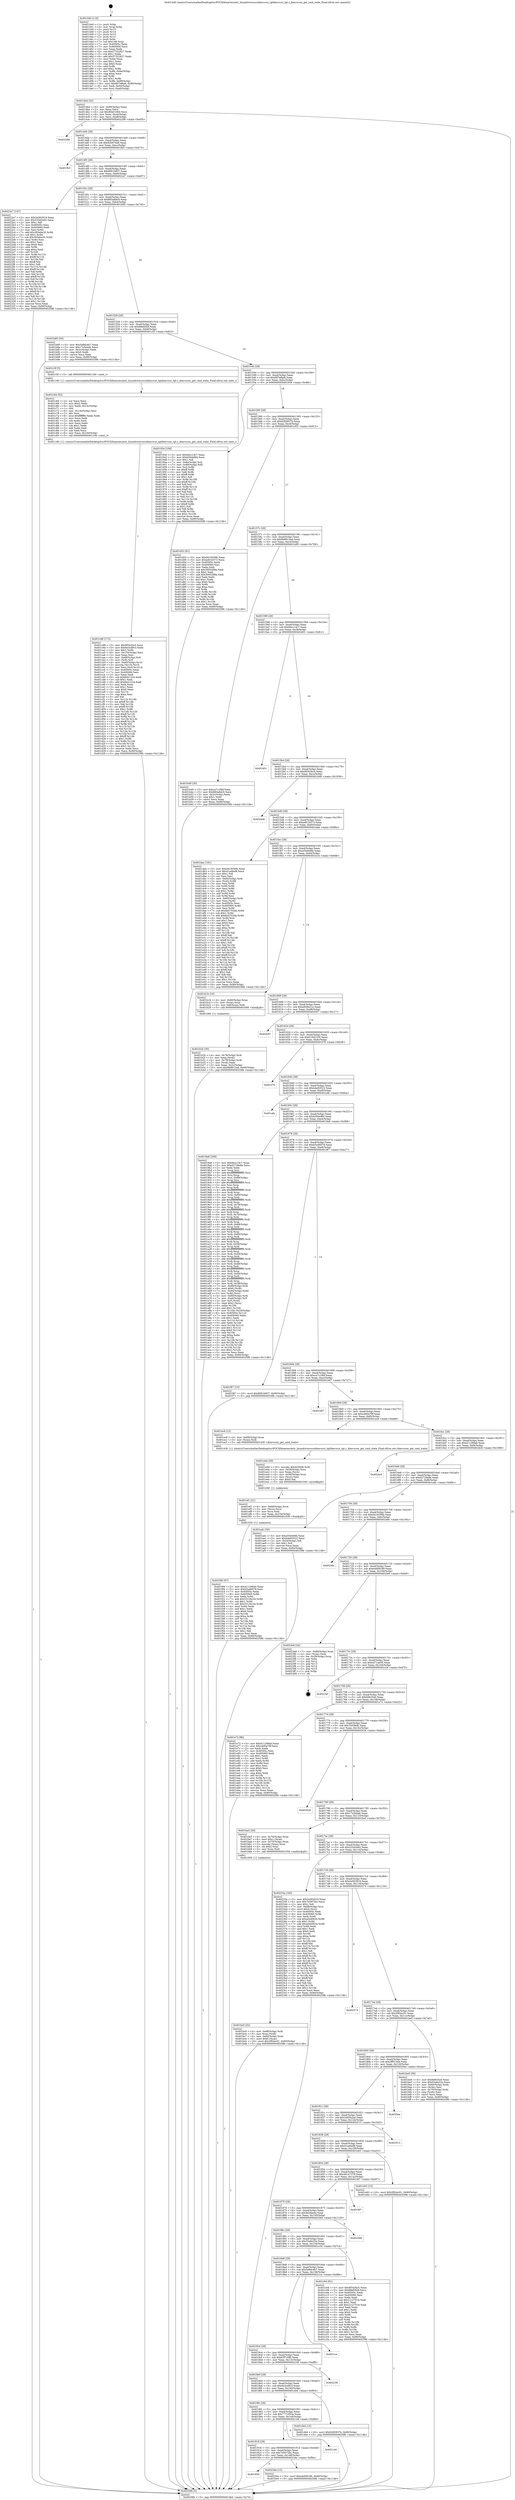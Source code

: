 digraph "0x401440" {
  label = "0x401440 (/mnt/c/Users/mathe/Desktop/tcc/POCII/binaries/extr_linuxdriversscsiibmvscsi_tgtibmvscsi_tgt.c_ibmvscsis_get_cmd_state_Final-ollvm.out::main(0))"
  labelloc = "t"
  node[shape=record]

  Entry [label="",width=0.3,height=0.3,shape=circle,fillcolor=black,style=filled]
  "0x4014b4" [label="{
     0x4014b4 [32]\l
     | [instrs]\l
     &nbsp;&nbsp;0x4014b4 \<+6\>: mov -0x90(%rbp),%eax\l
     &nbsp;&nbsp;0x4014ba \<+2\>: mov %eax,%ecx\l
     &nbsp;&nbsp;0x4014bc \<+6\>: sub $0x80e01064,%ecx\l
     &nbsp;&nbsp;0x4014c2 \<+6\>: mov %eax,-0xa4(%rbp)\l
     &nbsp;&nbsp;0x4014c8 \<+6\>: mov %ecx,-0xa8(%rbp)\l
     &nbsp;&nbsp;0x4014ce \<+6\>: je 0000000000402298 \<main+0xe58\>\l
  }"]
  "0x402298" [label="{
     0x402298\l
  }", style=dashed]
  "0x4014d4" [label="{
     0x4014d4 [28]\l
     | [instrs]\l
     &nbsp;&nbsp;0x4014d4 \<+5\>: jmp 00000000004014d9 \<main+0x99\>\l
     &nbsp;&nbsp;0x4014d9 \<+6\>: mov -0xa4(%rbp),%eax\l
     &nbsp;&nbsp;0x4014df \<+5\>: sub $0x82b976a8,%eax\l
     &nbsp;&nbsp;0x4014e4 \<+6\>: mov %eax,-0xac(%rbp)\l
     &nbsp;&nbsp;0x4014ea \<+6\>: je 0000000000401fb3 \<main+0xb73\>\l
  }"]
  Exit [label="",width=0.3,height=0.3,shape=circle,fillcolor=black,style=filled,peripheries=2]
  "0x401fb3" [label="{
     0x401fb3\l
  }", style=dashed]
  "0x4014f0" [label="{
     0x4014f0 [28]\l
     | [instrs]\l
     &nbsp;&nbsp;0x4014f0 \<+5\>: jmp 00000000004014f5 \<main+0xb5\>\l
     &nbsp;&nbsp;0x4014f5 \<+6\>: mov -0xa4(%rbp),%eax\l
     &nbsp;&nbsp;0x4014fb \<+5\>: sub $0x8661b837,%eax\l
     &nbsp;&nbsp;0x401500 \<+6\>: mov %eax,-0xb0(%rbp)\l
     &nbsp;&nbsp;0x401506 \<+6\>: je 00000000004022a7 \<main+0xe67\>\l
  }"]
  "0x401934" [label="{
     0x401934\l
  }", style=dashed]
  "0x4022a7" [label="{
     0x4022a7 [147]\l
     | [instrs]\l
     &nbsp;&nbsp;0x4022a7 \<+5\>: mov $0x2e562919,%eax\l
     &nbsp;&nbsp;0x4022ac \<+5\>: mov $0x233d2e62,%ecx\l
     &nbsp;&nbsp;0x4022b1 \<+2\>: mov $0x1,%dl\l
     &nbsp;&nbsp;0x4022b3 \<+7\>: mov 0x40505c,%esi\l
     &nbsp;&nbsp;0x4022ba \<+7\>: mov 0x405060,%edi\l
     &nbsp;&nbsp;0x4022c1 \<+3\>: mov %esi,%r8d\l
     &nbsp;&nbsp;0x4022c4 \<+7\>: add $0x305ebe35,%r8d\l
     &nbsp;&nbsp;0x4022cb \<+4\>: sub $0x1,%r8d\l
     &nbsp;&nbsp;0x4022cf \<+7\>: sub $0x305ebe35,%r8d\l
     &nbsp;&nbsp;0x4022d6 \<+4\>: imul %r8d,%esi\l
     &nbsp;&nbsp;0x4022da \<+3\>: and $0x1,%esi\l
     &nbsp;&nbsp;0x4022dd \<+3\>: cmp $0x0,%esi\l
     &nbsp;&nbsp;0x4022e0 \<+4\>: sete %r9b\l
     &nbsp;&nbsp;0x4022e4 \<+3\>: cmp $0xa,%edi\l
     &nbsp;&nbsp;0x4022e7 \<+4\>: setl %r10b\l
     &nbsp;&nbsp;0x4022eb \<+3\>: mov %r9b,%r11b\l
     &nbsp;&nbsp;0x4022ee \<+4\>: xor $0xff,%r11b\l
     &nbsp;&nbsp;0x4022f2 \<+3\>: mov %r10b,%bl\l
     &nbsp;&nbsp;0x4022f5 \<+3\>: xor $0xff,%bl\l
     &nbsp;&nbsp;0x4022f8 \<+3\>: xor $0x1,%dl\l
     &nbsp;&nbsp;0x4022fb \<+3\>: mov %r11b,%r14b\l
     &nbsp;&nbsp;0x4022fe \<+4\>: and $0xff,%r14b\l
     &nbsp;&nbsp;0x402302 \<+3\>: and %dl,%r9b\l
     &nbsp;&nbsp;0x402305 \<+3\>: mov %bl,%r15b\l
     &nbsp;&nbsp;0x402308 \<+4\>: and $0xff,%r15b\l
     &nbsp;&nbsp;0x40230c \<+3\>: and %dl,%r10b\l
     &nbsp;&nbsp;0x40230f \<+3\>: or %r9b,%r14b\l
     &nbsp;&nbsp;0x402312 \<+3\>: or %r10b,%r15b\l
     &nbsp;&nbsp;0x402315 \<+3\>: xor %r15b,%r14b\l
     &nbsp;&nbsp;0x402318 \<+3\>: or %bl,%r11b\l
     &nbsp;&nbsp;0x40231b \<+4\>: xor $0xff,%r11b\l
     &nbsp;&nbsp;0x40231f \<+3\>: or $0x1,%dl\l
     &nbsp;&nbsp;0x402322 \<+3\>: and %dl,%r11b\l
     &nbsp;&nbsp;0x402325 \<+3\>: or %r11b,%r14b\l
     &nbsp;&nbsp;0x402328 \<+4\>: test $0x1,%r14b\l
     &nbsp;&nbsp;0x40232c \<+3\>: cmovne %ecx,%eax\l
     &nbsp;&nbsp;0x40232f \<+6\>: mov %eax,-0x90(%rbp)\l
     &nbsp;&nbsp;0x402335 \<+5\>: jmp 000000000040258b \<main+0x114b\>\l
  }"]
  "0x40150c" [label="{
     0x40150c [28]\l
     | [instrs]\l
     &nbsp;&nbsp;0x40150c \<+5\>: jmp 0000000000401511 \<main+0xd1\>\l
     &nbsp;&nbsp;0x401511 \<+6\>: mov -0xa4(%rbp),%eax\l
     &nbsp;&nbsp;0x401517 \<+5\>: sub $0x883a8dc9,%eax\l
     &nbsp;&nbsp;0x40151c \<+6\>: mov %eax,-0xb4(%rbp)\l
     &nbsp;&nbsp;0x401522 \<+6\>: je 0000000000401b85 \<main+0x745\>\l
  }"]
  "0x4023da" [label="{
     0x4023da [15]\l
     | [instrs]\l
     &nbsp;&nbsp;0x4023da \<+10\>: movl $0xe4d09189,-0x90(%rbp)\l
     &nbsp;&nbsp;0x4023e4 \<+5\>: jmp 000000000040258b \<main+0x114b\>\l
  }"]
  "0x401b85" [label="{
     0x401b85 [30]\l
     | [instrs]\l
     &nbsp;&nbsp;0x401b85 \<+5\>: mov $0x5a8dc4b7,%eax\l
     &nbsp;&nbsp;0x401b8a \<+5\>: mov $0x17a5daab,%ecx\l
     &nbsp;&nbsp;0x401b8f \<+3\>: mov -0x2c(%rbp),%edx\l
     &nbsp;&nbsp;0x401b92 \<+3\>: cmp $0x0,%edx\l
     &nbsp;&nbsp;0x401b95 \<+3\>: cmove %ecx,%eax\l
     &nbsp;&nbsp;0x401b98 \<+6\>: mov %eax,-0x90(%rbp)\l
     &nbsp;&nbsp;0x401b9e \<+5\>: jmp 000000000040258b \<main+0x114b\>\l
  }"]
  "0x401528" [label="{
     0x401528 [28]\l
     | [instrs]\l
     &nbsp;&nbsp;0x401528 \<+5\>: jmp 000000000040152d \<main+0xed\>\l
     &nbsp;&nbsp;0x40152d \<+6\>: mov -0xa4(%rbp),%eax\l
     &nbsp;&nbsp;0x401533 \<+5\>: sub $0x88ef2f28,%eax\l
     &nbsp;&nbsp;0x401538 \<+6\>: mov %eax,-0xb8(%rbp)\l
     &nbsp;&nbsp;0x40153e \<+6\>: je 0000000000401c5f \<main+0x81f\>\l
  }"]
  "0x401918" [label="{
     0x401918 [28]\l
     | [instrs]\l
     &nbsp;&nbsp;0x401918 \<+5\>: jmp 000000000040191d \<main+0x4dd\>\l
     &nbsp;&nbsp;0x40191d \<+6\>: mov -0xa4(%rbp),%eax\l
     &nbsp;&nbsp;0x401923 \<+5\>: sub $0x7e5972bc,%eax\l
     &nbsp;&nbsp;0x401928 \<+6\>: mov %eax,-0x148(%rbp)\l
     &nbsp;&nbsp;0x40192e \<+6\>: je 00000000004023da \<main+0xf9a\>\l
  }"]
  "0x401c5f" [label="{
     0x401c5f [5]\l
     | [instrs]\l
     &nbsp;&nbsp;0x401c5f \<+5\>: call 0000000000401160 \<next_i\>\l
     | [calls]\l
     &nbsp;&nbsp;0x401160 \{1\} (/mnt/c/Users/mathe/Desktop/tcc/POCII/binaries/extr_linuxdriversscsiibmvscsi_tgtibmvscsi_tgt.c_ibmvscsis_get_cmd_state_Final-ollvm.out::next_i)\l
  }"]
  "0x401544" [label="{
     0x401544 [28]\l
     | [instrs]\l
     &nbsp;&nbsp;0x401544 \<+5\>: jmp 0000000000401549 \<main+0x109\>\l
     &nbsp;&nbsp;0x401549 \<+6\>: mov -0xa4(%rbp),%eax\l
     &nbsp;&nbsp;0x40154f \<+5\>: sub $0x897efba8,%eax\l
     &nbsp;&nbsp;0x401554 \<+6\>: mov %eax,-0xbc(%rbp)\l
     &nbsp;&nbsp;0x40155a \<+6\>: je 000000000040193e \<main+0x4fe\>\l
  }"]
  "0x4021dd" [label="{
     0x4021dd\l
  }", style=dashed]
  "0x40193e" [label="{
     0x40193e [106]\l
     | [instrs]\l
     &nbsp;&nbsp;0x40193e \<+5\>: mov $0x9dcc14c7,%eax\l
     &nbsp;&nbsp;0x401943 \<+5\>: mov $0xb50def84,%ecx\l
     &nbsp;&nbsp;0x401948 \<+2\>: mov $0x1,%dl\l
     &nbsp;&nbsp;0x40194a \<+7\>: mov -0x8a(%rbp),%sil\l
     &nbsp;&nbsp;0x401951 \<+7\>: mov -0x89(%rbp),%dil\l
     &nbsp;&nbsp;0x401958 \<+3\>: mov %sil,%r8b\l
     &nbsp;&nbsp;0x40195b \<+4\>: xor $0xff,%r8b\l
     &nbsp;&nbsp;0x40195f \<+3\>: mov %dil,%r9b\l
     &nbsp;&nbsp;0x401962 \<+4\>: xor $0xff,%r9b\l
     &nbsp;&nbsp;0x401966 \<+3\>: xor $0x1,%dl\l
     &nbsp;&nbsp;0x401969 \<+3\>: mov %r8b,%r10b\l
     &nbsp;&nbsp;0x40196c \<+4\>: and $0xff,%r10b\l
     &nbsp;&nbsp;0x401970 \<+3\>: and %dl,%sil\l
     &nbsp;&nbsp;0x401973 \<+3\>: mov %r9b,%r11b\l
     &nbsp;&nbsp;0x401976 \<+4\>: and $0xff,%r11b\l
     &nbsp;&nbsp;0x40197a \<+3\>: and %dl,%dil\l
     &nbsp;&nbsp;0x40197d \<+3\>: or %sil,%r10b\l
     &nbsp;&nbsp;0x401980 \<+3\>: or %dil,%r11b\l
     &nbsp;&nbsp;0x401983 \<+3\>: xor %r11b,%r10b\l
     &nbsp;&nbsp;0x401986 \<+3\>: or %r9b,%r8b\l
     &nbsp;&nbsp;0x401989 \<+4\>: xor $0xff,%r8b\l
     &nbsp;&nbsp;0x40198d \<+3\>: or $0x1,%dl\l
     &nbsp;&nbsp;0x401990 \<+3\>: and %dl,%r8b\l
     &nbsp;&nbsp;0x401993 \<+3\>: or %r8b,%r10b\l
     &nbsp;&nbsp;0x401996 \<+4\>: test $0x1,%r10b\l
     &nbsp;&nbsp;0x40199a \<+3\>: cmovne %ecx,%eax\l
     &nbsp;&nbsp;0x40199d \<+6\>: mov %eax,-0x90(%rbp)\l
     &nbsp;&nbsp;0x4019a3 \<+5\>: jmp 000000000040258b \<main+0x114b\>\l
  }"]
  "0x401560" [label="{
     0x401560 [28]\l
     | [instrs]\l
     &nbsp;&nbsp;0x401560 \<+5\>: jmp 0000000000401565 \<main+0x125\>\l
     &nbsp;&nbsp;0x401565 \<+6\>: mov -0xa4(%rbp),%eax\l
     &nbsp;&nbsp;0x40156b \<+5\>: sub $0x9285937b,%eax\l
     &nbsp;&nbsp;0x401570 \<+6\>: mov %eax,-0xc0(%rbp)\l
     &nbsp;&nbsp;0x401576 \<+6\>: je 0000000000401d53 \<main+0x913\>\l
  }"]
  "0x40258b" [label="{
     0x40258b [5]\l
     | [instrs]\l
     &nbsp;&nbsp;0x40258b \<+5\>: jmp 00000000004014b4 \<main+0x74\>\l
  }"]
  "0x401440" [label="{
     0x401440 [116]\l
     | [instrs]\l
     &nbsp;&nbsp;0x401440 \<+1\>: push %rbp\l
     &nbsp;&nbsp;0x401441 \<+3\>: mov %rsp,%rbp\l
     &nbsp;&nbsp;0x401444 \<+2\>: push %r15\l
     &nbsp;&nbsp;0x401446 \<+2\>: push %r14\l
     &nbsp;&nbsp;0x401448 \<+2\>: push %r13\l
     &nbsp;&nbsp;0x40144a \<+2\>: push %r12\l
     &nbsp;&nbsp;0x40144c \<+1\>: push %rbx\l
     &nbsp;&nbsp;0x40144d \<+7\>: sub $0x148,%rsp\l
     &nbsp;&nbsp;0x401454 \<+7\>: mov 0x40505c,%eax\l
     &nbsp;&nbsp;0x40145b \<+7\>: mov 0x405060,%ecx\l
     &nbsp;&nbsp;0x401462 \<+2\>: mov %eax,%edx\l
     &nbsp;&nbsp;0x401464 \<+6\>: sub $0x57322827,%edx\l
     &nbsp;&nbsp;0x40146a \<+3\>: sub $0x1,%edx\l
     &nbsp;&nbsp;0x40146d \<+6\>: add $0x57322827,%edx\l
     &nbsp;&nbsp;0x401473 \<+3\>: imul %edx,%eax\l
     &nbsp;&nbsp;0x401476 \<+3\>: and $0x1,%eax\l
     &nbsp;&nbsp;0x401479 \<+3\>: cmp $0x0,%eax\l
     &nbsp;&nbsp;0x40147c \<+4\>: sete %r8b\l
     &nbsp;&nbsp;0x401480 \<+4\>: and $0x1,%r8b\l
     &nbsp;&nbsp;0x401484 \<+7\>: mov %r8b,-0x8a(%rbp)\l
     &nbsp;&nbsp;0x40148b \<+3\>: cmp $0xa,%ecx\l
     &nbsp;&nbsp;0x40148e \<+4\>: setl %r8b\l
     &nbsp;&nbsp;0x401492 \<+4\>: and $0x1,%r8b\l
     &nbsp;&nbsp;0x401496 \<+7\>: mov %r8b,-0x89(%rbp)\l
     &nbsp;&nbsp;0x40149d \<+10\>: movl $0x897efba8,-0x90(%rbp)\l
     &nbsp;&nbsp;0x4014a7 \<+6\>: mov %edi,-0x94(%rbp)\l
     &nbsp;&nbsp;0x4014ad \<+7\>: mov %rsi,-0xa0(%rbp)\l
  }"]
  "0x401f06" [label="{
     0x401f06 [97]\l
     | [instrs]\l
     &nbsp;&nbsp;0x401f06 \<+5\>: mov $0xd11298a0,%eax\l
     &nbsp;&nbsp;0x401f0b \<+5\>: mov $0xb5a46078,%esi\l
     &nbsp;&nbsp;0x401f10 \<+7\>: mov 0x40505c,%edx\l
     &nbsp;&nbsp;0x401f17 \<+8\>: mov 0x405060,%r8d\l
     &nbsp;&nbsp;0x401f1f \<+3\>: mov %edx,%r9d\l
     &nbsp;&nbsp;0x401f22 \<+7\>: add $0x33126c34,%r9d\l
     &nbsp;&nbsp;0x401f29 \<+4\>: sub $0x1,%r9d\l
     &nbsp;&nbsp;0x401f2d \<+7\>: sub $0x33126c34,%r9d\l
     &nbsp;&nbsp;0x401f34 \<+4\>: imul %r9d,%edx\l
     &nbsp;&nbsp;0x401f38 \<+3\>: and $0x1,%edx\l
     &nbsp;&nbsp;0x401f3b \<+3\>: cmp $0x0,%edx\l
     &nbsp;&nbsp;0x401f3e \<+4\>: sete %r10b\l
     &nbsp;&nbsp;0x401f42 \<+4\>: cmp $0xa,%r8d\l
     &nbsp;&nbsp;0x401f46 \<+4\>: setl %r11b\l
     &nbsp;&nbsp;0x401f4a \<+3\>: mov %r10b,%bl\l
     &nbsp;&nbsp;0x401f4d \<+3\>: and %r11b,%bl\l
     &nbsp;&nbsp;0x401f50 \<+3\>: xor %r11b,%r10b\l
     &nbsp;&nbsp;0x401f53 \<+3\>: or %r10b,%bl\l
     &nbsp;&nbsp;0x401f56 \<+3\>: test $0x1,%bl\l
     &nbsp;&nbsp;0x401f59 \<+3\>: cmovne %esi,%eax\l
     &nbsp;&nbsp;0x401f5c \<+6\>: mov %eax,-0x90(%rbp)\l
     &nbsp;&nbsp;0x401f62 \<+5\>: jmp 000000000040258b \<main+0x114b\>\l
  }"]
  "0x401d53" [label="{
     0x401d53 [91]\l
     | [instrs]\l
     &nbsp;&nbsp;0x401d53 \<+5\>: mov $0xd419259b,%eax\l
     &nbsp;&nbsp;0x401d58 \<+5\>: mov $0xa401b573,%ecx\l
     &nbsp;&nbsp;0x401d5d \<+7\>: mov 0x40505c,%edx\l
     &nbsp;&nbsp;0x401d64 \<+7\>: mov 0x405060,%esi\l
     &nbsp;&nbsp;0x401d6b \<+2\>: mov %edx,%edi\l
     &nbsp;&nbsp;0x401d6d \<+6\>: sub $0x3005288a,%edi\l
     &nbsp;&nbsp;0x401d73 \<+3\>: sub $0x1,%edi\l
     &nbsp;&nbsp;0x401d76 \<+6\>: add $0x3005288a,%edi\l
     &nbsp;&nbsp;0x401d7c \<+3\>: imul %edi,%edx\l
     &nbsp;&nbsp;0x401d7f \<+3\>: and $0x1,%edx\l
     &nbsp;&nbsp;0x401d82 \<+3\>: cmp $0x0,%edx\l
     &nbsp;&nbsp;0x401d85 \<+4\>: sete %r8b\l
     &nbsp;&nbsp;0x401d89 \<+3\>: cmp $0xa,%esi\l
     &nbsp;&nbsp;0x401d8c \<+4\>: setl %r9b\l
     &nbsp;&nbsp;0x401d90 \<+3\>: mov %r8b,%r10b\l
     &nbsp;&nbsp;0x401d93 \<+3\>: and %r9b,%r10b\l
     &nbsp;&nbsp;0x401d96 \<+3\>: xor %r9b,%r8b\l
     &nbsp;&nbsp;0x401d99 \<+3\>: or %r8b,%r10b\l
     &nbsp;&nbsp;0x401d9c \<+4\>: test $0x1,%r10b\l
     &nbsp;&nbsp;0x401da0 \<+3\>: cmovne %ecx,%eax\l
     &nbsp;&nbsp;0x401da3 \<+6\>: mov %eax,-0x90(%rbp)\l
     &nbsp;&nbsp;0x401da9 \<+5\>: jmp 000000000040258b \<main+0x114b\>\l
  }"]
  "0x40157c" [label="{
     0x40157c [28]\l
     | [instrs]\l
     &nbsp;&nbsp;0x40157c \<+5\>: jmp 0000000000401581 \<main+0x141\>\l
     &nbsp;&nbsp;0x401581 \<+6\>: mov -0xa4(%rbp),%eax\l
     &nbsp;&nbsp;0x401587 \<+5\>: sub $0x9b8612ed,%eax\l
     &nbsp;&nbsp;0x40158c \<+6\>: mov %eax,-0xc4(%rbp)\l
     &nbsp;&nbsp;0x401592 \<+6\>: je 0000000000401b49 \<main+0x709\>\l
  }"]
  "0x401ef1" [label="{
     0x401ef1 [21]\l
     | [instrs]\l
     &nbsp;&nbsp;0x401ef1 \<+4\>: mov -0x68(%rbp),%rcx\l
     &nbsp;&nbsp;0x401ef5 \<+3\>: mov (%rcx),%rcx\l
     &nbsp;&nbsp;0x401ef8 \<+3\>: mov %rcx,%rdi\l
     &nbsp;&nbsp;0x401efb \<+6\>: mov %eax,-0x154(%rbp)\l
     &nbsp;&nbsp;0x401f01 \<+5\>: call 0000000000401030 \<free@plt\>\l
     | [calls]\l
     &nbsp;&nbsp;0x401030 \{1\} (unknown)\l
  }"]
  "0x401b49" [label="{
     0x401b49 [30]\l
     | [instrs]\l
     &nbsp;&nbsp;0x401b49 \<+5\>: mov $0xca7c19bf,%eax\l
     &nbsp;&nbsp;0x401b4e \<+5\>: mov $0x883a8dc9,%ecx\l
     &nbsp;&nbsp;0x401b53 \<+3\>: mov -0x2c(%rbp),%edx\l
     &nbsp;&nbsp;0x401b56 \<+3\>: cmp $0x1,%edx\l
     &nbsp;&nbsp;0x401b59 \<+3\>: cmovl %ecx,%eax\l
     &nbsp;&nbsp;0x401b5c \<+6\>: mov %eax,-0x90(%rbp)\l
     &nbsp;&nbsp;0x401b62 \<+5\>: jmp 000000000040258b \<main+0x114b\>\l
  }"]
  "0x401598" [label="{
     0x401598 [28]\l
     | [instrs]\l
     &nbsp;&nbsp;0x401598 \<+5\>: jmp 000000000040159d \<main+0x15d\>\l
     &nbsp;&nbsp;0x40159d \<+6\>: mov -0xa4(%rbp),%eax\l
     &nbsp;&nbsp;0x4015a3 \<+5\>: sub $0x9dcc14c7,%eax\l
     &nbsp;&nbsp;0x4015a8 \<+6\>: mov %eax,-0xc8(%rbp)\l
     &nbsp;&nbsp;0x4015ae \<+6\>: je 0000000000402401 \<main+0xfc1\>\l
  }"]
  "0x401ed4" [label="{
     0x401ed4 [29]\l
     | [instrs]\l
     &nbsp;&nbsp;0x401ed4 \<+10\>: movabs $0x4030d6,%rdi\l
     &nbsp;&nbsp;0x401ede \<+4\>: mov -0x58(%rbp),%rcx\l
     &nbsp;&nbsp;0x401ee2 \<+2\>: mov %eax,(%rcx)\l
     &nbsp;&nbsp;0x401ee4 \<+4\>: mov -0x58(%rbp),%rcx\l
     &nbsp;&nbsp;0x401ee8 \<+2\>: mov (%rcx),%esi\l
     &nbsp;&nbsp;0x401eea \<+2\>: mov $0x0,%al\l
     &nbsp;&nbsp;0x401eec \<+5\>: call 0000000000401040 \<printf@plt\>\l
     | [calls]\l
     &nbsp;&nbsp;0x401040 \{1\} (unknown)\l
  }"]
  "0x402401" [label="{
     0x402401\l
  }", style=dashed]
  "0x4015b4" [label="{
     0x4015b4 [28]\l
     | [instrs]\l
     &nbsp;&nbsp;0x4015b4 \<+5\>: jmp 00000000004015b9 \<main+0x179\>\l
     &nbsp;&nbsp;0x4015b9 \<+6\>: mov -0xa4(%rbp),%eax\l
     &nbsp;&nbsp;0x4015bf \<+5\>: sub $0x9f343bc5,%eax\l
     &nbsp;&nbsp;0x4015c4 \<+6\>: mov %eax,-0xcc(%rbp)\l
     &nbsp;&nbsp;0x4015ca \<+6\>: je 0000000000402446 \<main+0x1006\>\l
  }"]
  "0x4018fc" [label="{
     0x4018fc [28]\l
     | [instrs]\l
     &nbsp;&nbsp;0x4018fc \<+5\>: jmp 0000000000401901 \<main+0x4c1\>\l
     &nbsp;&nbsp;0x401901 \<+6\>: mov -0xa4(%rbp),%eax\l
     &nbsp;&nbsp;0x401907 \<+5\>: sub $0x7771653a,%eax\l
     &nbsp;&nbsp;0x40190c \<+6\>: mov %eax,-0x144(%rbp)\l
     &nbsp;&nbsp;0x401912 \<+6\>: je 00000000004021dd \<main+0xd9d\>\l
  }"]
  "0x402446" [label="{
     0x402446\l
  }", style=dashed]
  "0x4015d0" [label="{
     0x4015d0 [28]\l
     | [instrs]\l
     &nbsp;&nbsp;0x4015d0 \<+5\>: jmp 00000000004015d5 \<main+0x195\>\l
     &nbsp;&nbsp;0x4015d5 \<+6\>: mov -0xa4(%rbp),%eax\l
     &nbsp;&nbsp;0x4015db \<+5\>: sub $0xa401b573,%eax\l
     &nbsp;&nbsp;0x4015e0 \<+6\>: mov %eax,-0xd0(%rbp)\l
     &nbsp;&nbsp;0x4015e6 \<+6\>: je 0000000000401dae \<main+0x96e\>\l
  }"]
  "0x401d44" [label="{
     0x401d44 [15]\l
     | [instrs]\l
     &nbsp;&nbsp;0x401d44 \<+10\>: movl $0x9285937b,-0x90(%rbp)\l
     &nbsp;&nbsp;0x401d4e \<+5\>: jmp 000000000040258b \<main+0x114b\>\l
  }"]
  "0x401dae" [label="{
     0x401dae [181]\l
     | [instrs]\l
     &nbsp;&nbsp;0x401dae \<+5\>: mov $0xd419259b,%eax\l
     &nbsp;&nbsp;0x401db3 \<+5\>: mov $0x41ad4ef6,%ecx\l
     &nbsp;&nbsp;0x401db8 \<+2\>: mov $0x1,%dl\l
     &nbsp;&nbsp;0x401dba \<+2\>: xor %esi,%esi\l
     &nbsp;&nbsp;0x401dbc \<+4\>: mov -0x60(%rbp),%rdi\l
     &nbsp;&nbsp;0x401dc0 \<+3\>: mov (%rdi),%r8d\l
     &nbsp;&nbsp;0x401dc3 \<+3\>: mov %esi,%r9d\l
     &nbsp;&nbsp;0x401dc6 \<+3\>: sub %r8d,%r9d\l
     &nbsp;&nbsp;0x401dc9 \<+3\>: mov %esi,%r8d\l
     &nbsp;&nbsp;0x401dcc \<+4\>: sub $0x1,%r8d\l
     &nbsp;&nbsp;0x401dd0 \<+3\>: add %r8d,%r9d\l
     &nbsp;&nbsp;0x401dd3 \<+3\>: sub %r9d,%esi\l
     &nbsp;&nbsp;0x401dd6 \<+4\>: mov -0x60(%rbp),%rdi\l
     &nbsp;&nbsp;0x401dda \<+2\>: mov %esi,(%rdi)\l
     &nbsp;&nbsp;0x401ddc \<+7\>: mov 0x40505c,%esi\l
     &nbsp;&nbsp;0x401de3 \<+8\>: mov 0x405060,%r8d\l
     &nbsp;&nbsp;0x401deb \<+3\>: mov %esi,%r9d\l
     &nbsp;&nbsp;0x401dee \<+7\>: sub $0x6a5753da,%r9d\l
     &nbsp;&nbsp;0x401df5 \<+4\>: sub $0x1,%r9d\l
     &nbsp;&nbsp;0x401df9 \<+7\>: add $0x6a5753da,%r9d\l
     &nbsp;&nbsp;0x401e00 \<+4\>: imul %r9d,%esi\l
     &nbsp;&nbsp;0x401e04 \<+3\>: and $0x1,%esi\l
     &nbsp;&nbsp;0x401e07 \<+3\>: cmp $0x0,%esi\l
     &nbsp;&nbsp;0x401e0a \<+4\>: sete %r10b\l
     &nbsp;&nbsp;0x401e0e \<+4\>: cmp $0xa,%r8d\l
     &nbsp;&nbsp;0x401e12 \<+4\>: setl %r11b\l
     &nbsp;&nbsp;0x401e16 \<+3\>: mov %r10b,%bl\l
     &nbsp;&nbsp;0x401e19 \<+3\>: xor $0xff,%bl\l
     &nbsp;&nbsp;0x401e1c \<+3\>: mov %r11b,%r14b\l
     &nbsp;&nbsp;0x401e1f \<+4\>: xor $0xff,%r14b\l
     &nbsp;&nbsp;0x401e23 \<+3\>: xor $0x1,%dl\l
     &nbsp;&nbsp;0x401e26 \<+3\>: mov %bl,%r15b\l
     &nbsp;&nbsp;0x401e29 \<+4\>: and $0xff,%r15b\l
     &nbsp;&nbsp;0x401e2d \<+3\>: and %dl,%r10b\l
     &nbsp;&nbsp;0x401e30 \<+3\>: mov %r14b,%r12b\l
     &nbsp;&nbsp;0x401e33 \<+4\>: and $0xff,%r12b\l
     &nbsp;&nbsp;0x401e37 \<+3\>: and %dl,%r11b\l
     &nbsp;&nbsp;0x401e3a \<+3\>: or %r10b,%r15b\l
     &nbsp;&nbsp;0x401e3d \<+3\>: or %r11b,%r12b\l
     &nbsp;&nbsp;0x401e40 \<+3\>: xor %r12b,%r15b\l
     &nbsp;&nbsp;0x401e43 \<+3\>: or %r14b,%bl\l
     &nbsp;&nbsp;0x401e46 \<+3\>: xor $0xff,%bl\l
     &nbsp;&nbsp;0x401e49 \<+3\>: or $0x1,%dl\l
     &nbsp;&nbsp;0x401e4c \<+2\>: and %dl,%bl\l
     &nbsp;&nbsp;0x401e4e \<+3\>: or %bl,%r15b\l
     &nbsp;&nbsp;0x401e51 \<+4\>: test $0x1,%r15b\l
     &nbsp;&nbsp;0x401e55 \<+3\>: cmovne %ecx,%eax\l
     &nbsp;&nbsp;0x401e58 \<+6\>: mov %eax,-0x90(%rbp)\l
     &nbsp;&nbsp;0x401e5e \<+5\>: jmp 000000000040258b \<main+0x114b\>\l
  }"]
  "0x4015ec" [label="{
     0x4015ec [28]\l
     | [instrs]\l
     &nbsp;&nbsp;0x4015ec \<+5\>: jmp 00000000004015f1 \<main+0x1b1\>\l
     &nbsp;&nbsp;0x4015f1 \<+6\>: mov -0xa4(%rbp),%eax\l
     &nbsp;&nbsp;0x4015f7 \<+5\>: sub $0xa55e646b,%eax\l
     &nbsp;&nbsp;0x4015fc \<+6\>: mov %eax,-0xd4(%rbp)\l
     &nbsp;&nbsp;0x401602 \<+6\>: je 0000000000401b1b \<main+0x6db\>\l
  }"]
  "0x4018e0" [label="{
     0x4018e0 [28]\l
     | [instrs]\l
     &nbsp;&nbsp;0x4018e0 \<+5\>: jmp 00000000004018e5 \<main+0x4a5\>\l
     &nbsp;&nbsp;0x4018e5 \<+6\>: mov -0xa4(%rbp),%eax\l
     &nbsp;&nbsp;0x4018eb \<+5\>: sub $0x6e3cd9c3,%eax\l
     &nbsp;&nbsp;0x4018f0 \<+6\>: mov %eax,-0x140(%rbp)\l
     &nbsp;&nbsp;0x4018f6 \<+6\>: je 0000000000401d44 \<main+0x904\>\l
  }"]
  "0x401b1b" [label="{
     0x401b1b [16]\l
     | [instrs]\l
     &nbsp;&nbsp;0x401b1b \<+4\>: mov -0x80(%rbp),%rax\l
     &nbsp;&nbsp;0x401b1f \<+3\>: mov (%rax),%rax\l
     &nbsp;&nbsp;0x401b22 \<+4\>: mov 0x8(%rax),%rdi\l
     &nbsp;&nbsp;0x401b26 \<+5\>: call 0000000000401060 \<atoi@plt\>\l
     | [calls]\l
     &nbsp;&nbsp;0x401060 \{1\} (unknown)\l
  }"]
  "0x401608" [label="{
     0x401608 [28]\l
     | [instrs]\l
     &nbsp;&nbsp;0x401608 \<+5\>: jmp 000000000040160d \<main+0x1cd\>\l
     &nbsp;&nbsp;0x40160d \<+6\>: mov -0xa4(%rbp),%eax\l
     &nbsp;&nbsp;0x401613 \<+5\>: sub $0xa928e21e,%eax\l
     &nbsp;&nbsp;0x401618 \<+6\>: mov %eax,-0xd8(%rbp)\l
     &nbsp;&nbsp;0x40161e \<+6\>: je 0000000000402057 \<main+0xc17\>\l
  }"]
  "0x402238" [label="{
     0x402238\l
  }", style=dashed]
  "0x402057" [label="{
     0x402057\l
  }", style=dashed]
  "0x401624" [label="{
     0x401624 [28]\l
     | [instrs]\l
     &nbsp;&nbsp;0x401624 \<+5\>: jmp 0000000000401629 \<main+0x1e9\>\l
     &nbsp;&nbsp;0x401629 \<+6\>: mov -0xa4(%rbp),%eax\l
     &nbsp;&nbsp;0x40162f \<+5\>: sub $0xb16d2100,%eax\l
     &nbsp;&nbsp;0x401634 \<+6\>: mov %eax,-0xdc(%rbp)\l
     &nbsp;&nbsp;0x40163a \<+6\>: je 0000000000401f76 \<main+0xb36\>\l
  }"]
  "0x4018c4" [label="{
     0x4018c4 [28]\l
     | [instrs]\l
     &nbsp;&nbsp;0x4018c4 \<+5\>: jmp 00000000004018c9 \<main+0x489\>\l
     &nbsp;&nbsp;0x4018c9 \<+6\>: mov -0xa4(%rbp),%eax\l
     &nbsp;&nbsp;0x4018cf \<+5\>: sub $0x63f7c6f6,%eax\l
     &nbsp;&nbsp;0x4018d4 \<+6\>: mov %eax,-0x13c(%rbp)\l
     &nbsp;&nbsp;0x4018da \<+6\>: je 0000000000402238 \<main+0xdf8\>\l
  }"]
  "0x401f76" [label="{
     0x401f76\l
  }", style=dashed]
  "0x401640" [label="{
     0x401640 [28]\l
     | [instrs]\l
     &nbsp;&nbsp;0x401640 \<+5\>: jmp 0000000000401645 \<main+0x205\>\l
     &nbsp;&nbsp;0x401645 \<+6\>: mov -0xa4(%rbp),%eax\l
     &nbsp;&nbsp;0x40164b \<+5\>: sub $0xb4e83523,%eax\l
     &nbsp;&nbsp;0x401650 \<+6\>: mov %eax,-0xe0(%rbp)\l
     &nbsp;&nbsp;0x401656 \<+6\>: je 0000000000401afa \<main+0x6ba\>\l
  }"]
  "0x4021ce" [label="{
     0x4021ce\l
  }", style=dashed]
  "0x401afa" [label="{
     0x401afa\l
  }", style=dashed]
  "0x40165c" [label="{
     0x40165c [28]\l
     | [instrs]\l
     &nbsp;&nbsp;0x40165c \<+5\>: jmp 0000000000401661 \<main+0x221\>\l
     &nbsp;&nbsp;0x401661 \<+6\>: mov -0xa4(%rbp),%eax\l
     &nbsp;&nbsp;0x401667 \<+5\>: sub $0xb50def84,%eax\l
     &nbsp;&nbsp;0x40166c \<+6\>: mov %eax,-0xe4(%rbp)\l
     &nbsp;&nbsp;0x401672 \<+6\>: je 00000000004019a8 \<main+0x568\>\l
  }"]
  "0x401c98" [label="{
     0x401c98 [172]\l
     | [instrs]\l
     &nbsp;&nbsp;0x401c98 \<+5\>: mov $0x9f343bc5,%ecx\l
     &nbsp;&nbsp;0x401c9d \<+5\>: mov $0x6e3cd9c3,%edx\l
     &nbsp;&nbsp;0x401ca2 \<+3\>: mov $0x1,%r8b\l
     &nbsp;&nbsp;0x401ca5 \<+6\>: mov -0x150(%rbp),%esi\l
     &nbsp;&nbsp;0x401cab \<+3\>: imul %eax,%esi\l
     &nbsp;&nbsp;0x401cae \<+4\>: mov -0x68(%rbp),%r9\l
     &nbsp;&nbsp;0x401cb2 \<+3\>: mov (%r9),%r9\l
     &nbsp;&nbsp;0x401cb5 \<+4\>: mov -0x60(%rbp),%r10\l
     &nbsp;&nbsp;0x401cb9 \<+3\>: movslq (%r10),%r10\l
     &nbsp;&nbsp;0x401cbc \<+4\>: mov %esi,(%r9,%r10,4)\l
     &nbsp;&nbsp;0x401cc0 \<+7\>: mov 0x40505c,%eax\l
     &nbsp;&nbsp;0x401cc7 \<+7\>: mov 0x405060,%esi\l
     &nbsp;&nbsp;0x401cce \<+2\>: mov %eax,%edi\l
     &nbsp;&nbsp;0x401cd0 \<+6\>: sub $0x8441224,%edi\l
     &nbsp;&nbsp;0x401cd6 \<+3\>: sub $0x1,%edi\l
     &nbsp;&nbsp;0x401cd9 \<+6\>: add $0x8441224,%edi\l
     &nbsp;&nbsp;0x401cdf \<+3\>: imul %edi,%eax\l
     &nbsp;&nbsp;0x401ce2 \<+3\>: and $0x1,%eax\l
     &nbsp;&nbsp;0x401ce5 \<+3\>: cmp $0x0,%eax\l
     &nbsp;&nbsp;0x401ce8 \<+4\>: sete %r11b\l
     &nbsp;&nbsp;0x401cec \<+3\>: cmp $0xa,%esi\l
     &nbsp;&nbsp;0x401cef \<+3\>: setl %bl\l
     &nbsp;&nbsp;0x401cf2 \<+3\>: mov %r11b,%r14b\l
     &nbsp;&nbsp;0x401cf5 \<+4\>: xor $0xff,%r14b\l
     &nbsp;&nbsp;0x401cf9 \<+3\>: mov %bl,%r15b\l
     &nbsp;&nbsp;0x401cfc \<+4\>: xor $0xff,%r15b\l
     &nbsp;&nbsp;0x401d00 \<+4\>: xor $0x1,%r8b\l
     &nbsp;&nbsp;0x401d04 \<+3\>: mov %r14b,%r12b\l
     &nbsp;&nbsp;0x401d07 \<+4\>: and $0xff,%r12b\l
     &nbsp;&nbsp;0x401d0b \<+3\>: and %r8b,%r11b\l
     &nbsp;&nbsp;0x401d0e \<+3\>: mov %r15b,%r13b\l
     &nbsp;&nbsp;0x401d11 \<+4\>: and $0xff,%r13b\l
     &nbsp;&nbsp;0x401d15 \<+3\>: and %r8b,%bl\l
     &nbsp;&nbsp;0x401d18 \<+3\>: or %r11b,%r12b\l
     &nbsp;&nbsp;0x401d1b \<+3\>: or %bl,%r13b\l
     &nbsp;&nbsp;0x401d1e \<+3\>: xor %r13b,%r12b\l
     &nbsp;&nbsp;0x401d21 \<+3\>: or %r15b,%r14b\l
     &nbsp;&nbsp;0x401d24 \<+4\>: xor $0xff,%r14b\l
     &nbsp;&nbsp;0x401d28 \<+4\>: or $0x1,%r8b\l
     &nbsp;&nbsp;0x401d2c \<+3\>: and %r8b,%r14b\l
     &nbsp;&nbsp;0x401d2f \<+3\>: or %r14b,%r12b\l
     &nbsp;&nbsp;0x401d32 \<+4\>: test $0x1,%r12b\l
     &nbsp;&nbsp;0x401d36 \<+3\>: cmovne %edx,%ecx\l
     &nbsp;&nbsp;0x401d39 \<+6\>: mov %ecx,-0x90(%rbp)\l
     &nbsp;&nbsp;0x401d3f \<+5\>: jmp 000000000040258b \<main+0x114b\>\l
  }"]
  "0x4019a8" [label="{
     0x4019a8 [308]\l
     | [instrs]\l
     &nbsp;&nbsp;0x4019a8 \<+5\>: mov $0x9dcc14c7,%eax\l
     &nbsp;&nbsp;0x4019ad \<+5\>: mov $0xd2728e8e,%ecx\l
     &nbsp;&nbsp;0x4019b2 \<+2\>: xor %edx,%edx\l
     &nbsp;&nbsp;0x4019b4 \<+3\>: mov %rsp,%rsi\l
     &nbsp;&nbsp;0x4019b7 \<+4\>: add $0xfffffffffffffff0,%rsi\l
     &nbsp;&nbsp;0x4019bb \<+3\>: mov %rsi,%rsp\l
     &nbsp;&nbsp;0x4019be \<+7\>: mov %rsi,-0x88(%rbp)\l
     &nbsp;&nbsp;0x4019c5 \<+3\>: mov %rsp,%rsi\l
     &nbsp;&nbsp;0x4019c8 \<+4\>: add $0xfffffffffffffff0,%rsi\l
     &nbsp;&nbsp;0x4019cc \<+3\>: mov %rsi,%rsp\l
     &nbsp;&nbsp;0x4019cf \<+3\>: mov %rsp,%rdi\l
     &nbsp;&nbsp;0x4019d2 \<+4\>: add $0xfffffffffffffff0,%rdi\l
     &nbsp;&nbsp;0x4019d6 \<+3\>: mov %rdi,%rsp\l
     &nbsp;&nbsp;0x4019d9 \<+4\>: mov %rdi,-0x80(%rbp)\l
     &nbsp;&nbsp;0x4019dd \<+3\>: mov %rsp,%rdi\l
     &nbsp;&nbsp;0x4019e0 \<+4\>: add $0xfffffffffffffff0,%rdi\l
     &nbsp;&nbsp;0x4019e4 \<+3\>: mov %rdi,%rsp\l
     &nbsp;&nbsp;0x4019e7 \<+4\>: mov %rdi,-0x78(%rbp)\l
     &nbsp;&nbsp;0x4019eb \<+3\>: mov %rsp,%rdi\l
     &nbsp;&nbsp;0x4019ee \<+4\>: add $0xfffffffffffffff0,%rdi\l
     &nbsp;&nbsp;0x4019f2 \<+3\>: mov %rdi,%rsp\l
     &nbsp;&nbsp;0x4019f5 \<+4\>: mov %rdi,-0x70(%rbp)\l
     &nbsp;&nbsp;0x4019f9 \<+3\>: mov %rsp,%rdi\l
     &nbsp;&nbsp;0x4019fc \<+4\>: add $0xfffffffffffffff0,%rdi\l
     &nbsp;&nbsp;0x401a00 \<+3\>: mov %rdi,%rsp\l
     &nbsp;&nbsp;0x401a03 \<+4\>: mov %rdi,-0x68(%rbp)\l
     &nbsp;&nbsp;0x401a07 \<+3\>: mov %rsp,%rdi\l
     &nbsp;&nbsp;0x401a0a \<+4\>: add $0xfffffffffffffff0,%rdi\l
     &nbsp;&nbsp;0x401a0e \<+3\>: mov %rdi,%rsp\l
     &nbsp;&nbsp;0x401a11 \<+4\>: mov %rdi,-0x60(%rbp)\l
     &nbsp;&nbsp;0x401a15 \<+3\>: mov %rsp,%rdi\l
     &nbsp;&nbsp;0x401a18 \<+4\>: add $0xfffffffffffffff0,%rdi\l
     &nbsp;&nbsp;0x401a1c \<+3\>: mov %rdi,%rsp\l
     &nbsp;&nbsp;0x401a1f \<+4\>: mov %rdi,-0x58(%rbp)\l
     &nbsp;&nbsp;0x401a23 \<+3\>: mov %rsp,%rdi\l
     &nbsp;&nbsp;0x401a26 \<+4\>: add $0xfffffffffffffff0,%rdi\l
     &nbsp;&nbsp;0x401a2a \<+3\>: mov %rdi,%rsp\l
     &nbsp;&nbsp;0x401a2d \<+4\>: mov %rdi,-0x50(%rbp)\l
     &nbsp;&nbsp;0x401a31 \<+3\>: mov %rsp,%rdi\l
     &nbsp;&nbsp;0x401a34 \<+4\>: add $0xfffffffffffffff0,%rdi\l
     &nbsp;&nbsp;0x401a38 \<+3\>: mov %rdi,%rsp\l
     &nbsp;&nbsp;0x401a3b \<+4\>: mov %rdi,-0x48(%rbp)\l
     &nbsp;&nbsp;0x401a3f \<+3\>: mov %rsp,%rdi\l
     &nbsp;&nbsp;0x401a42 \<+4\>: add $0xfffffffffffffff0,%rdi\l
     &nbsp;&nbsp;0x401a46 \<+3\>: mov %rdi,%rsp\l
     &nbsp;&nbsp;0x401a49 \<+4\>: mov %rdi,-0x40(%rbp)\l
     &nbsp;&nbsp;0x401a4d \<+3\>: mov %rsp,%rdi\l
     &nbsp;&nbsp;0x401a50 \<+4\>: add $0xfffffffffffffff0,%rdi\l
     &nbsp;&nbsp;0x401a54 \<+3\>: mov %rdi,%rsp\l
     &nbsp;&nbsp;0x401a57 \<+4\>: mov %rdi,-0x38(%rbp)\l
     &nbsp;&nbsp;0x401a5b \<+7\>: mov -0x88(%rbp),%rdi\l
     &nbsp;&nbsp;0x401a62 \<+6\>: movl $0x0,(%rdi)\l
     &nbsp;&nbsp;0x401a68 \<+7\>: mov -0x94(%rbp),%r8d\l
     &nbsp;&nbsp;0x401a6f \<+3\>: mov %r8d,(%rsi)\l
     &nbsp;&nbsp;0x401a72 \<+4\>: mov -0x80(%rbp),%rdi\l
     &nbsp;&nbsp;0x401a76 \<+7\>: mov -0xa0(%rbp),%r9\l
     &nbsp;&nbsp;0x401a7d \<+3\>: mov %r9,(%rdi)\l
     &nbsp;&nbsp;0x401a80 \<+3\>: cmpl $0x2,(%rsi)\l
     &nbsp;&nbsp;0x401a83 \<+4\>: setne %r10b\l
     &nbsp;&nbsp;0x401a87 \<+4\>: and $0x1,%r10b\l
     &nbsp;&nbsp;0x401a8b \<+4\>: mov %r10b,-0x2d(%rbp)\l
     &nbsp;&nbsp;0x401a8f \<+8\>: mov 0x40505c,%r11d\l
     &nbsp;&nbsp;0x401a97 \<+7\>: mov 0x405060,%ebx\l
     &nbsp;&nbsp;0x401a9e \<+3\>: sub $0x1,%edx\l
     &nbsp;&nbsp;0x401aa1 \<+3\>: mov %r11d,%r14d\l
     &nbsp;&nbsp;0x401aa4 \<+3\>: add %edx,%r14d\l
     &nbsp;&nbsp;0x401aa7 \<+4\>: imul %r14d,%r11d\l
     &nbsp;&nbsp;0x401aab \<+4\>: and $0x1,%r11d\l
     &nbsp;&nbsp;0x401aaf \<+4\>: cmp $0x0,%r11d\l
     &nbsp;&nbsp;0x401ab3 \<+4\>: sete %r10b\l
     &nbsp;&nbsp;0x401ab7 \<+3\>: cmp $0xa,%ebx\l
     &nbsp;&nbsp;0x401aba \<+4\>: setl %r15b\l
     &nbsp;&nbsp;0x401abe \<+3\>: mov %r10b,%r12b\l
     &nbsp;&nbsp;0x401ac1 \<+3\>: and %r15b,%r12b\l
     &nbsp;&nbsp;0x401ac4 \<+3\>: xor %r15b,%r10b\l
     &nbsp;&nbsp;0x401ac7 \<+3\>: or %r10b,%r12b\l
     &nbsp;&nbsp;0x401aca \<+4\>: test $0x1,%r12b\l
     &nbsp;&nbsp;0x401ace \<+3\>: cmovne %ecx,%eax\l
     &nbsp;&nbsp;0x401ad1 \<+6\>: mov %eax,-0x90(%rbp)\l
     &nbsp;&nbsp;0x401ad7 \<+5\>: jmp 000000000040258b \<main+0x114b\>\l
  }"]
  "0x401678" [label="{
     0x401678 [28]\l
     | [instrs]\l
     &nbsp;&nbsp;0x401678 \<+5\>: jmp 000000000040167d \<main+0x23d\>\l
     &nbsp;&nbsp;0x40167d \<+6\>: mov -0xa4(%rbp),%eax\l
     &nbsp;&nbsp;0x401683 \<+5\>: sub $0xb5a46078,%eax\l
     &nbsp;&nbsp;0x401688 \<+6\>: mov %eax,-0xe8(%rbp)\l
     &nbsp;&nbsp;0x40168e \<+6\>: je 0000000000401f67 \<main+0xb27\>\l
  }"]
  "0x401c64" [label="{
     0x401c64 [52]\l
     | [instrs]\l
     &nbsp;&nbsp;0x401c64 \<+2\>: xor %ecx,%ecx\l
     &nbsp;&nbsp;0x401c66 \<+5\>: mov $0x2,%edx\l
     &nbsp;&nbsp;0x401c6b \<+6\>: mov %edx,-0x14c(%rbp)\l
     &nbsp;&nbsp;0x401c71 \<+1\>: cltd\l
     &nbsp;&nbsp;0x401c72 \<+6\>: mov -0x14c(%rbp),%esi\l
     &nbsp;&nbsp;0x401c78 \<+2\>: idiv %esi\l
     &nbsp;&nbsp;0x401c7a \<+6\>: imul $0xfffffffe,%edx,%edx\l
     &nbsp;&nbsp;0x401c80 \<+2\>: mov %ecx,%edi\l
     &nbsp;&nbsp;0x401c82 \<+2\>: sub %edx,%edi\l
     &nbsp;&nbsp;0x401c84 \<+2\>: mov %ecx,%edx\l
     &nbsp;&nbsp;0x401c86 \<+3\>: sub $0x1,%edx\l
     &nbsp;&nbsp;0x401c89 \<+2\>: add %edx,%edi\l
     &nbsp;&nbsp;0x401c8b \<+2\>: sub %edi,%ecx\l
     &nbsp;&nbsp;0x401c8d \<+6\>: mov %ecx,-0x150(%rbp)\l
     &nbsp;&nbsp;0x401c93 \<+5\>: call 0000000000401160 \<next_i\>\l
     | [calls]\l
     &nbsp;&nbsp;0x401160 \{1\} (/mnt/c/Users/mathe/Desktop/tcc/POCII/binaries/extr_linuxdriversscsiibmvscsi_tgtibmvscsi_tgt.c_ibmvscsis_get_cmd_state_Final-ollvm.out::next_i)\l
  }"]
  "0x4018a8" [label="{
     0x4018a8 [28]\l
     | [instrs]\l
     &nbsp;&nbsp;0x4018a8 \<+5\>: jmp 00000000004018ad \<main+0x46d\>\l
     &nbsp;&nbsp;0x4018ad \<+6\>: mov -0xa4(%rbp),%eax\l
     &nbsp;&nbsp;0x4018b3 \<+5\>: sub $0x5a8dc4b7,%eax\l
     &nbsp;&nbsp;0x4018b8 \<+6\>: mov %eax,-0x138(%rbp)\l
     &nbsp;&nbsp;0x4018be \<+6\>: je 00000000004021ce \<main+0xd8e\>\l
  }"]
  "0x401f67" [label="{
     0x401f67 [15]\l
     | [instrs]\l
     &nbsp;&nbsp;0x401f67 \<+10\>: movl $0x8661b837,-0x90(%rbp)\l
     &nbsp;&nbsp;0x401f71 \<+5\>: jmp 000000000040258b \<main+0x114b\>\l
  }"]
  "0x401694" [label="{
     0x401694 [28]\l
     | [instrs]\l
     &nbsp;&nbsp;0x401694 \<+5\>: jmp 0000000000401699 \<main+0x259\>\l
     &nbsp;&nbsp;0x401699 \<+6\>: mov -0xa4(%rbp),%eax\l
     &nbsp;&nbsp;0x40169f \<+5\>: sub $0xca7c19bf,%eax\l
     &nbsp;&nbsp;0x4016a4 \<+6\>: mov %eax,-0xec(%rbp)\l
     &nbsp;&nbsp;0x4016aa \<+6\>: je 0000000000401b67 \<main+0x727\>\l
  }"]
  "0x401c04" [label="{
     0x401c04 [91]\l
     | [instrs]\l
     &nbsp;&nbsp;0x401c04 \<+5\>: mov $0x9f343bc5,%eax\l
     &nbsp;&nbsp;0x401c09 \<+5\>: mov $0x88ef2f28,%ecx\l
     &nbsp;&nbsp;0x401c0e \<+7\>: mov 0x40505c,%edx\l
     &nbsp;&nbsp;0x401c15 \<+7\>: mov 0x405060,%esi\l
     &nbsp;&nbsp;0x401c1c \<+2\>: mov %edx,%edi\l
     &nbsp;&nbsp;0x401c1e \<+6\>: sub $0x21c27516,%edi\l
     &nbsp;&nbsp;0x401c24 \<+3\>: sub $0x1,%edi\l
     &nbsp;&nbsp;0x401c27 \<+6\>: add $0x21c27516,%edi\l
     &nbsp;&nbsp;0x401c2d \<+3\>: imul %edi,%edx\l
     &nbsp;&nbsp;0x401c30 \<+3\>: and $0x1,%edx\l
     &nbsp;&nbsp;0x401c33 \<+3\>: cmp $0x0,%edx\l
     &nbsp;&nbsp;0x401c36 \<+4\>: sete %r8b\l
     &nbsp;&nbsp;0x401c3a \<+3\>: cmp $0xa,%esi\l
     &nbsp;&nbsp;0x401c3d \<+4\>: setl %r9b\l
     &nbsp;&nbsp;0x401c41 \<+3\>: mov %r8b,%r10b\l
     &nbsp;&nbsp;0x401c44 \<+3\>: and %r9b,%r10b\l
     &nbsp;&nbsp;0x401c47 \<+3\>: xor %r9b,%r8b\l
     &nbsp;&nbsp;0x401c4a \<+3\>: or %r8b,%r10b\l
     &nbsp;&nbsp;0x401c4d \<+4\>: test $0x1,%r10b\l
     &nbsp;&nbsp;0x401c51 \<+3\>: cmovne %ecx,%eax\l
     &nbsp;&nbsp;0x401c54 \<+6\>: mov %eax,-0x90(%rbp)\l
     &nbsp;&nbsp;0x401c5a \<+5\>: jmp 000000000040258b \<main+0x114b\>\l
  }"]
  "0x401b67" [label="{
     0x401b67\l
  }", style=dashed]
  "0x4016b0" [label="{
     0x4016b0 [28]\l
     | [instrs]\l
     &nbsp;&nbsp;0x4016b0 \<+5\>: jmp 00000000004016b5 \<main+0x275\>\l
     &nbsp;&nbsp;0x4016b5 \<+6\>: mov -0xa4(%rbp),%eax\l
     &nbsp;&nbsp;0x4016bb \<+5\>: sub $0xcdd0a79f,%eax\l
     &nbsp;&nbsp;0x4016c0 \<+6\>: mov %eax,-0xf0(%rbp)\l
     &nbsp;&nbsp;0x4016c6 \<+6\>: je 0000000000401ec8 \<main+0xa88\>\l
  }"]
  "0x40188c" [label="{
     0x40188c [28]\l
     | [instrs]\l
     &nbsp;&nbsp;0x40188c \<+5\>: jmp 0000000000401891 \<main+0x451\>\l
     &nbsp;&nbsp;0x401891 \<+6\>: mov -0xa4(%rbp),%eax\l
     &nbsp;&nbsp;0x401897 \<+5\>: sub $0x55a6e22e,%eax\l
     &nbsp;&nbsp;0x40189c \<+6\>: mov %eax,-0x134(%rbp)\l
     &nbsp;&nbsp;0x4018a2 \<+6\>: je 0000000000401c04 \<main+0x7c4\>\l
  }"]
  "0x401ec8" [label="{
     0x401ec8 [12]\l
     | [instrs]\l
     &nbsp;&nbsp;0x401ec8 \<+4\>: mov -0x68(%rbp),%rax\l
     &nbsp;&nbsp;0x401ecc \<+3\>: mov (%rax),%rdi\l
     &nbsp;&nbsp;0x401ecf \<+5\>: call 0000000000401430 \<ibmvscsis_get_cmd_state\>\l
     | [calls]\l
     &nbsp;&nbsp;0x401430 \{1\} (/mnt/c/Users/mathe/Desktop/tcc/POCII/binaries/extr_linuxdriversscsiibmvscsi_tgtibmvscsi_tgt.c_ibmvscsis_get_cmd_state_Final-ollvm.out::ibmvscsis_get_cmd_state)\l
  }"]
  "0x4016cc" [label="{
     0x4016cc [28]\l
     | [instrs]\l
     &nbsp;&nbsp;0x4016cc \<+5\>: jmp 00000000004016d1 \<main+0x291\>\l
     &nbsp;&nbsp;0x4016d1 \<+6\>: mov -0xa4(%rbp),%eax\l
     &nbsp;&nbsp;0x4016d7 \<+5\>: sub $0xd11298a0,%eax\l
     &nbsp;&nbsp;0x4016dc \<+6\>: mov %eax,-0xf4(%rbp)\l
     &nbsp;&nbsp;0x4016e2 \<+6\>: je 00000000004024c6 \<main+0x1086\>\l
  }"]
  "0x402560" [label="{
     0x402560\l
  }", style=dashed]
  "0x4024c6" [label="{
     0x4024c6\l
  }", style=dashed]
  "0x4016e8" [label="{
     0x4016e8 [28]\l
     | [instrs]\l
     &nbsp;&nbsp;0x4016e8 \<+5\>: jmp 00000000004016ed \<main+0x2ad\>\l
     &nbsp;&nbsp;0x4016ed \<+6\>: mov -0xa4(%rbp),%eax\l
     &nbsp;&nbsp;0x4016f3 \<+5\>: sub $0xd2728e8e,%eax\l
     &nbsp;&nbsp;0x4016f8 \<+6\>: mov %eax,-0xf8(%rbp)\l
     &nbsp;&nbsp;0x4016fe \<+6\>: je 0000000000401adc \<main+0x69c\>\l
  }"]
  "0x401870" [label="{
     0x401870 [28]\l
     | [instrs]\l
     &nbsp;&nbsp;0x401870 \<+5\>: jmp 0000000000401875 \<main+0x435\>\l
     &nbsp;&nbsp;0x401875 \<+6\>: mov -0xa4(%rbp),%eax\l
     &nbsp;&nbsp;0x40187b \<+5\>: sub $0x4e2fee4e,%eax\l
     &nbsp;&nbsp;0x401880 \<+6\>: mov %eax,-0x130(%rbp)\l
     &nbsp;&nbsp;0x401886 \<+6\>: je 0000000000402560 \<main+0x1120\>\l
  }"]
  "0x401adc" [label="{
     0x401adc [30]\l
     | [instrs]\l
     &nbsp;&nbsp;0x401adc \<+5\>: mov $0xa55e646b,%eax\l
     &nbsp;&nbsp;0x401ae1 \<+5\>: mov $0xb4e83523,%ecx\l
     &nbsp;&nbsp;0x401ae6 \<+3\>: mov -0x2d(%rbp),%dl\l
     &nbsp;&nbsp;0x401ae9 \<+3\>: test $0x1,%dl\l
     &nbsp;&nbsp;0x401aec \<+3\>: cmovne %ecx,%eax\l
     &nbsp;&nbsp;0x401aef \<+6\>: mov %eax,-0x90(%rbp)\l
     &nbsp;&nbsp;0x401af5 \<+5\>: jmp 000000000040258b \<main+0x114b\>\l
  }"]
  "0x401704" [label="{
     0x401704 [28]\l
     | [instrs]\l
     &nbsp;&nbsp;0x401704 \<+5\>: jmp 0000000000401709 \<main+0x2c9\>\l
     &nbsp;&nbsp;0x401709 \<+6\>: mov -0xa4(%rbp),%eax\l
     &nbsp;&nbsp;0x40170f \<+5\>: sub $0xd419259b,%eax\l
     &nbsp;&nbsp;0x401714 \<+6\>: mov %eax,-0xfc(%rbp)\l
     &nbsp;&nbsp;0x40171a \<+6\>: je 000000000040249c \<main+0x105c\>\l
  }"]
  "0x401b2b" [label="{
     0x401b2b [30]\l
     | [instrs]\l
     &nbsp;&nbsp;0x401b2b \<+4\>: mov -0x78(%rbp),%rdi\l
     &nbsp;&nbsp;0x401b2f \<+2\>: mov %eax,(%rdi)\l
     &nbsp;&nbsp;0x401b31 \<+4\>: mov -0x78(%rbp),%rdi\l
     &nbsp;&nbsp;0x401b35 \<+2\>: mov (%rdi),%eax\l
     &nbsp;&nbsp;0x401b37 \<+3\>: mov %eax,-0x2c(%rbp)\l
     &nbsp;&nbsp;0x401b3a \<+10\>: movl $0x9b8612ed,-0x90(%rbp)\l
     &nbsp;&nbsp;0x401b44 \<+5\>: jmp 000000000040258b \<main+0x114b\>\l
  }"]
  "0x401fd7" [label="{
     0x401fd7\l
  }", style=dashed]
  "0x40249c" [label="{
     0x40249c\l
  }", style=dashed]
  "0x401720" [label="{
     0x401720 [28]\l
     | [instrs]\l
     &nbsp;&nbsp;0x401720 \<+5\>: jmp 0000000000401725 \<main+0x2e5\>\l
     &nbsp;&nbsp;0x401725 \<+6\>: mov -0xa4(%rbp),%eax\l
     &nbsp;&nbsp;0x40172b \<+5\>: sub $0xe4d09189,%eax\l
     &nbsp;&nbsp;0x401730 \<+6\>: mov %eax,-0x100(%rbp)\l
     &nbsp;&nbsp;0x401736 \<+6\>: je 00000000004023e9 \<main+0xfa9\>\l
  }"]
  "0x401854" [label="{
     0x401854 [28]\l
     | [instrs]\l
     &nbsp;&nbsp;0x401854 \<+5\>: jmp 0000000000401859 \<main+0x419\>\l
     &nbsp;&nbsp;0x401859 \<+6\>: mov -0xa4(%rbp),%eax\l
     &nbsp;&nbsp;0x40185f \<+5\>: sub $0x48147378,%eax\l
     &nbsp;&nbsp;0x401864 \<+6\>: mov %eax,-0x12c(%rbp)\l
     &nbsp;&nbsp;0x40186a \<+6\>: je 0000000000401fd7 \<main+0xb97\>\l
  }"]
  "0x4023e9" [label="{
     0x4023e9 [24]\l
     | [instrs]\l
     &nbsp;&nbsp;0x4023e9 \<+7\>: mov -0x88(%rbp),%rax\l
     &nbsp;&nbsp;0x4023f0 \<+2\>: mov (%rax),%eax\l
     &nbsp;&nbsp;0x4023f2 \<+4\>: lea -0x28(%rbp),%rsp\l
     &nbsp;&nbsp;0x4023f6 \<+1\>: pop %rbx\l
     &nbsp;&nbsp;0x4023f7 \<+2\>: pop %r12\l
     &nbsp;&nbsp;0x4023f9 \<+2\>: pop %r13\l
     &nbsp;&nbsp;0x4023fb \<+2\>: pop %r14\l
     &nbsp;&nbsp;0x4023fd \<+2\>: pop %r15\l
     &nbsp;&nbsp;0x4023ff \<+1\>: pop %rbp\l
     &nbsp;&nbsp;0x402400 \<+1\>: ret\l
  }"]
  "0x40173c" [label="{
     0x40173c [28]\l
     | [instrs]\l
     &nbsp;&nbsp;0x40173c \<+5\>: jmp 0000000000401741 \<main+0x301\>\l
     &nbsp;&nbsp;0x401741 \<+6\>: mov -0xa4(%rbp),%eax\l
     &nbsp;&nbsp;0x401747 \<+5\>: sub $0xed71ae39,%eax\l
     &nbsp;&nbsp;0x40174c \<+6\>: mov %eax,-0x104(%rbp)\l
     &nbsp;&nbsp;0x401752 \<+6\>: je 00000000004021bf \<main+0xd7f\>\l
  }"]
  "0x401e63" [label="{
     0x401e63 [15]\l
     | [instrs]\l
     &nbsp;&nbsp;0x401e63 \<+10\>: movl $0x2f92ec01,-0x90(%rbp)\l
     &nbsp;&nbsp;0x401e6d \<+5\>: jmp 000000000040258b \<main+0x114b\>\l
  }"]
  "0x4021bf" [label="{
     0x4021bf\l
  }", style=dashed]
  "0x401758" [label="{
     0x401758 [28]\l
     | [instrs]\l
     &nbsp;&nbsp;0x401758 \<+5\>: jmp 000000000040175d \<main+0x31d\>\l
     &nbsp;&nbsp;0x40175d \<+6\>: mov -0xa4(%rbp),%eax\l
     &nbsp;&nbsp;0x401763 \<+5\>: sub $0x6d635a0,%eax\l
     &nbsp;&nbsp;0x401768 \<+6\>: mov %eax,-0x108(%rbp)\l
     &nbsp;&nbsp;0x40176e \<+6\>: je 0000000000401e72 \<main+0xa32\>\l
  }"]
  "0x401838" [label="{
     0x401838 [28]\l
     | [instrs]\l
     &nbsp;&nbsp;0x401838 \<+5\>: jmp 000000000040183d \<main+0x3fd\>\l
     &nbsp;&nbsp;0x40183d \<+6\>: mov -0xa4(%rbp),%eax\l
     &nbsp;&nbsp;0x401843 \<+5\>: sub $0x41ad4ef6,%eax\l
     &nbsp;&nbsp;0x401848 \<+6\>: mov %eax,-0x128(%rbp)\l
     &nbsp;&nbsp;0x40184e \<+6\>: je 0000000000401e63 \<main+0xa23\>\l
  }"]
  "0x401e72" [label="{
     0x401e72 [86]\l
     | [instrs]\l
     &nbsp;&nbsp;0x401e72 \<+5\>: mov $0xd11298a0,%eax\l
     &nbsp;&nbsp;0x401e77 \<+5\>: mov $0xcdd0a79f,%ecx\l
     &nbsp;&nbsp;0x401e7c \<+2\>: xor %edx,%edx\l
     &nbsp;&nbsp;0x401e7e \<+7\>: mov 0x40505c,%esi\l
     &nbsp;&nbsp;0x401e85 \<+7\>: mov 0x405060,%edi\l
     &nbsp;&nbsp;0x401e8c \<+3\>: sub $0x1,%edx\l
     &nbsp;&nbsp;0x401e8f \<+3\>: mov %esi,%r8d\l
     &nbsp;&nbsp;0x401e92 \<+3\>: add %edx,%r8d\l
     &nbsp;&nbsp;0x401e95 \<+4\>: imul %r8d,%esi\l
     &nbsp;&nbsp;0x401e99 \<+3\>: and $0x1,%esi\l
     &nbsp;&nbsp;0x401e9c \<+3\>: cmp $0x0,%esi\l
     &nbsp;&nbsp;0x401e9f \<+4\>: sete %r9b\l
     &nbsp;&nbsp;0x401ea3 \<+3\>: cmp $0xa,%edi\l
     &nbsp;&nbsp;0x401ea6 \<+4\>: setl %r10b\l
     &nbsp;&nbsp;0x401eaa \<+3\>: mov %r9b,%r11b\l
     &nbsp;&nbsp;0x401ead \<+3\>: and %r10b,%r11b\l
     &nbsp;&nbsp;0x401eb0 \<+3\>: xor %r10b,%r9b\l
     &nbsp;&nbsp;0x401eb3 \<+3\>: or %r9b,%r11b\l
     &nbsp;&nbsp;0x401eb6 \<+4\>: test $0x1,%r11b\l
     &nbsp;&nbsp;0x401eba \<+3\>: cmovne %ecx,%eax\l
     &nbsp;&nbsp;0x401ebd \<+6\>: mov %eax,-0x90(%rbp)\l
     &nbsp;&nbsp;0x401ec3 \<+5\>: jmp 000000000040258b \<main+0x114b\>\l
  }"]
  "0x401774" [label="{
     0x401774 [28]\l
     | [instrs]\l
     &nbsp;&nbsp;0x401774 \<+5\>: jmp 0000000000401779 \<main+0x339\>\l
     &nbsp;&nbsp;0x401779 \<+6\>: mov -0xa4(%rbp),%eax\l
     &nbsp;&nbsp;0x40177f \<+5\>: sub $0x7b056db,%eax\l
     &nbsp;&nbsp;0x401784 \<+6\>: mov %eax,-0x10c(%rbp)\l
     &nbsp;&nbsp;0x40178a \<+6\>: je 000000000040202d \<main+0xbed\>\l
  }"]
  "0x402513" [label="{
     0x402513\l
  }", style=dashed]
  "0x40202d" [label="{
     0x40202d\l
  }", style=dashed]
  "0x401790" [label="{
     0x401790 [28]\l
     | [instrs]\l
     &nbsp;&nbsp;0x401790 \<+5\>: jmp 0000000000401795 \<main+0x355\>\l
     &nbsp;&nbsp;0x401795 \<+6\>: mov -0xa4(%rbp),%eax\l
     &nbsp;&nbsp;0x40179b \<+5\>: sub $0x17a5daab,%eax\l
     &nbsp;&nbsp;0x4017a0 \<+6\>: mov %eax,-0x110(%rbp)\l
     &nbsp;&nbsp;0x4017a6 \<+6\>: je 0000000000401ba3 \<main+0x763\>\l
  }"]
  "0x40181c" [label="{
     0x40181c [28]\l
     | [instrs]\l
     &nbsp;&nbsp;0x40181c \<+5\>: jmp 0000000000401821 \<main+0x3e1\>\l
     &nbsp;&nbsp;0x401821 \<+6\>: mov -0xa4(%rbp),%eax\l
     &nbsp;&nbsp;0x401827 \<+5\>: sub $0x3405b2ae,%eax\l
     &nbsp;&nbsp;0x40182c \<+6\>: mov %eax,-0x124(%rbp)\l
     &nbsp;&nbsp;0x401832 \<+6\>: je 0000000000402513 \<main+0x10d3\>\l
  }"]
  "0x401ba3" [label="{
     0x401ba3 [29]\l
     | [instrs]\l
     &nbsp;&nbsp;0x401ba3 \<+4\>: mov -0x70(%rbp),%rax\l
     &nbsp;&nbsp;0x401ba7 \<+6\>: movl $0x1,(%rax)\l
     &nbsp;&nbsp;0x401bad \<+4\>: mov -0x70(%rbp),%rax\l
     &nbsp;&nbsp;0x401bb1 \<+3\>: movslq (%rax),%rax\l
     &nbsp;&nbsp;0x401bb4 \<+4\>: shl $0x2,%rax\l
     &nbsp;&nbsp;0x401bb8 \<+3\>: mov %rax,%rdi\l
     &nbsp;&nbsp;0x401bbb \<+5\>: call 0000000000401050 \<malloc@plt\>\l
     | [calls]\l
     &nbsp;&nbsp;0x401050 \{1\} (unknown)\l
  }"]
  "0x4017ac" [label="{
     0x4017ac [28]\l
     | [instrs]\l
     &nbsp;&nbsp;0x4017ac \<+5\>: jmp 00000000004017b1 \<main+0x371\>\l
     &nbsp;&nbsp;0x4017b1 \<+6\>: mov -0xa4(%rbp),%eax\l
     &nbsp;&nbsp;0x4017b7 \<+5\>: sub $0x233d2e62,%eax\l
     &nbsp;&nbsp;0x4017bc \<+6\>: mov %eax,-0x114(%rbp)\l
     &nbsp;&nbsp;0x4017c2 \<+6\>: je 000000000040233a \<main+0xefa\>\l
  }"]
  "0x401bc0" [label="{
     0x401bc0 [32]\l
     | [instrs]\l
     &nbsp;&nbsp;0x401bc0 \<+4\>: mov -0x68(%rbp),%rdi\l
     &nbsp;&nbsp;0x401bc4 \<+3\>: mov %rax,(%rdi)\l
     &nbsp;&nbsp;0x401bc7 \<+4\>: mov -0x60(%rbp),%rax\l
     &nbsp;&nbsp;0x401bcb \<+6\>: movl $0x0,(%rax)\l
     &nbsp;&nbsp;0x401bd1 \<+10\>: movl $0x2f92ec01,-0x90(%rbp)\l
     &nbsp;&nbsp;0x401bdb \<+5\>: jmp 000000000040258b \<main+0x114b\>\l
  }"]
  "0x4020ea" [label="{
     0x4020ea\l
  }", style=dashed]
  "0x40233a" [label="{
     0x40233a [160]\l
     | [instrs]\l
     &nbsp;&nbsp;0x40233a \<+5\>: mov $0x2e562919,%eax\l
     &nbsp;&nbsp;0x40233f \<+5\>: mov $0x7e5972bc,%ecx\l
     &nbsp;&nbsp;0x402344 \<+2\>: mov $0x1,%dl\l
     &nbsp;&nbsp;0x402346 \<+7\>: mov -0x88(%rbp),%rsi\l
     &nbsp;&nbsp;0x40234d \<+6\>: movl $0x0,(%rsi)\l
     &nbsp;&nbsp;0x402353 \<+7\>: mov 0x40505c,%edi\l
     &nbsp;&nbsp;0x40235a \<+8\>: mov 0x405060,%r8d\l
     &nbsp;&nbsp;0x402362 \<+3\>: mov %edi,%r9d\l
     &nbsp;&nbsp;0x402365 \<+7\>: sub $0xa044f434,%r9d\l
     &nbsp;&nbsp;0x40236c \<+4\>: sub $0x1,%r9d\l
     &nbsp;&nbsp;0x402370 \<+7\>: add $0xa044f434,%r9d\l
     &nbsp;&nbsp;0x402377 \<+4\>: imul %r9d,%edi\l
     &nbsp;&nbsp;0x40237b \<+3\>: and $0x1,%edi\l
     &nbsp;&nbsp;0x40237e \<+3\>: cmp $0x0,%edi\l
     &nbsp;&nbsp;0x402381 \<+4\>: sete %r10b\l
     &nbsp;&nbsp;0x402385 \<+4\>: cmp $0xa,%r8d\l
     &nbsp;&nbsp;0x402389 \<+4\>: setl %r11b\l
     &nbsp;&nbsp;0x40238d \<+3\>: mov %r10b,%bl\l
     &nbsp;&nbsp;0x402390 \<+3\>: xor $0xff,%bl\l
     &nbsp;&nbsp;0x402393 \<+3\>: mov %r11b,%r14b\l
     &nbsp;&nbsp;0x402396 \<+4\>: xor $0xff,%r14b\l
     &nbsp;&nbsp;0x40239a \<+3\>: xor $0x1,%dl\l
     &nbsp;&nbsp;0x40239d \<+3\>: mov %bl,%r15b\l
     &nbsp;&nbsp;0x4023a0 \<+4\>: and $0xff,%r15b\l
     &nbsp;&nbsp;0x4023a4 \<+3\>: and %dl,%r10b\l
     &nbsp;&nbsp;0x4023a7 \<+3\>: mov %r14b,%r12b\l
     &nbsp;&nbsp;0x4023aa \<+4\>: and $0xff,%r12b\l
     &nbsp;&nbsp;0x4023ae \<+3\>: and %dl,%r11b\l
     &nbsp;&nbsp;0x4023b1 \<+3\>: or %r10b,%r15b\l
     &nbsp;&nbsp;0x4023b4 \<+3\>: or %r11b,%r12b\l
     &nbsp;&nbsp;0x4023b7 \<+3\>: xor %r12b,%r15b\l
     &nbsp;&nbsp;0x4023ba \<+3\>: or %r14b,%bl\l
     &nbsp;&nbsp;0x4023bd \<+3\>: xor $0xff,%bl\l
     &nbsp;&nbsp;0x4023c0 \<+3\>: or $0x1,%dl\l
     &nbsp;&nbsp;0x4023c3 \<+2\>: and %dl,%bl\l
     &nbsp;&nbsp;0x4023c5 \<+3\>: or %bl,%r15b\l
     &nbsp;&nbsp;0x4023c8 \<+4\>: test $0x1,%r15b\l
     &nbsp;&nbsp;0x4023cc \<+3\>: cmovne %ecx,%eax\l
     &nbsp;&nbsp;0x4023cf \<+6\>: mov %eax,-0x90(%rbp)\l
     &nbsp;&nbsp;0x4023d5 \<+5\>: jmp 000000000040258b \<main+0x114b\>\l
  }"]
  "0x4017c8" [label="{
     0x4017c8 [28]\l
     | [instrs]\l
     &nbsp;&nbsp;0x4017c8 \<+5\>: jmp 00000000004017cd \<main+0x38d\>\l
     &nbsp;&nbsp;0x4017cd \<+6\>: mov -0xa4(%rbp),%eax\l
     &nbsp;&nbsp;0x4017d3 \<+5\>: sub $0x2e562919,%eax\l
     &nbsp;&nbsp;0x4017d8 \<+6\>: mov %eax,-0x118(%rbp)\l
     &nbsp;&nbsp;0x4017de \<+6\>: je 0000000000402574 \<main+0x1134\>\l
  }"]
  "0x401800" [label="{
     0x401800 [28]\l
     | [instrs]\l
     &nbsp;&nbsp;0x401800 \<+5\>: jmp 0000000000401805 \<main+0x3c5\>\l
     &nbsp;&nbsp;0x401805 \<+6\>: mov -0xa4(%rbp),%eax\l
     &nbsp;&nbsp;0x40180b \<+5\>: sub $0x2ff512d4,%eax\l
     &nbsp;&nbsp;0x401810 \<+6\>: mov %eax,-0x120(%rbp)\l
     &nbsp;&nbsp;0x401816 \<+6\>: je 00000000004020ea \<main+0xcaa\>\l
  }"]
  "0x402574" [label="{
     0x402574\l
  }", style=dashed]
  "0x4017e4" [label="{
     0x4017e4 [28]\l
     | [instrs]\l
     &nbsp;&nbsp;0x4017e4 \<+5\>: jmp 00000000004017e9 \<main+0x3a9\>\l
     &nbsp;&nbsp;0x4017e9 \<+6\>: mov -0xa4(%rbp),%eax\l
     &nbsp;&nbsp;0x4017ef \<+5\>: sub $0x2f92ec01,%eax\l
     &nbsp;&nbsp;0x4017f4 \<+6\>: mov %eax,-0x11c(%rbp)\l
     &nbsp;&nbsp;0x4017fa \<+6\>: je 0000000000401be0 \<main+0x7a0\>\l
  }"]
  "0x401be0" [label="{
     0x401be0 [36]\l
     | [instrs]\l
     &nbsp;&nbsp;0x401be0 \<+5\>: mov $0x6d635a0,%eax\l
     &nbsp;&nbsp;0x401be5 \<+5\>: mov $0x55a6e22e,%ecx\l
     &nbsp;&nbsp;0x401bea \<+4\>: mov -0x60(%rbp),%rdx\l
     &nbsp;&nbsp;0x401bee \<+2\>: mov (%rdx),%esi\l
     &nbsp;&nbsp;0x401bf0 \<+4\>: mov -0x70(%rbp),%rdx\l
     &nbsp;&nbsp;0x401bf4 \<+2\>: cmp (%rdx),%esi\l
     &nbsp;&nbsp;0x401bf6 \<+3\>: cmovl %ecx,%eax\l
     &nbsp;&nbsp;0x401bf9 \<+6\>: mov %eax,-0x90(%rbp)\l
     &nbsp;&nbsp;0x401bff \<+5\>: jmp 000000000040258b \<main+0x114b\>\l
  }"]
  Entry -> "0x401440" [label=" 1"]
  "0x4014b4" -> "0x402298" [label=" 0"]
  "0x4014b4" -> "0x4014d4" [label=" 22"]
  "0x4023e9" -> Exit [label=" 1"]
  "0x4014d4" -> "0x401fb3" [label=" 0"]
  "0x4014d4" -> "0x4014f0" [label=" 22"]
  "0x4023da" -> "0x40258b" [label=" 1"]
  "0x4014f0" -> "0x4022a7" [label=" 1"]
  "0x4014f0" -> "0x40150c" [label=" 21"]
  "0x401918" -> "0x401934" [label=" 0"]
  "0x40150c" -> "0x401b85" [label=" 1"]
  "0x40150c" -> "0x401528" [label=" 20"]
  "0x401918" -> "0x4023da" [label=" 1"]
  "0x401528" -> "0x401c5f" [label=" 1"]
  "0x401528" -> "0x401544" [label=" 19"]
  "0x4018fc" -> "0x401918" [label=" 1"]
  "0x401544" -> "0x40193e" [label=" 1"]
  "0x401544" -> "0x401560" [label=" 18"]
  "0x40193e" -> "0x40258b" [label=" 1"]
  "0x401440" -> "0x4014b4" [label=" 1"]
  "0x40258b" -> "0x4014b4" [label=" 21"]
  "0x4018fc" -> "0x4021dd" [label=" 0"]
  "0x401560" -> "0x401d53" [label=" 1"]
  "0x401560" -> "0x40157c" [label=" 17"]
  "0x40233a" -> "0x40258b" [label=" 1"]
  "0x40157c" -> "0x401b49" [label=" 1"]
  "0x40157c" -> "0x401598" [label=" 16"]
  "0x4022a7" -> "0x40258b" [label=" 1"]
  "0x401598" -> "0x402401" [label=" 0"]
  "0x401598" -> "0x4015b4" [label=" 16"]
  "0x401f67" -> "0x40258b" [label=" 1"]
  "0x4015b4" -> "0x402446" [label=" 0"]
  "0x4015b4" -> "0x4015d0" [label=" 16"]
  "0x401f06" -> "0x40258b" [label=" 1"]
  "0x4015d0" -> "0x401dae" [label=" 1"]
  "0x4015d0" -> "0x4015ec" [label=" 15"]
  "0x401ef1" -> "0x401f06" [label=" 1"]
  "0x4015ec" -> "0x401b1b" [label=" 1"]
  "0x4015ec" -> "0x401608" [label=" 14"]
  "0x401ec8" -> "0x401ed4" [label=" 1"]
  "0x401608" -> "0x402057" [label=" 0"]
  "0x401608" -> "0x401624" [label=" 14"]
  "0x401e72" -> "0x40258b" [label=" 1"]
  "0x401624" -> "0x401f76" [label=" 0"]
  "0x401624" -> "0x401640" [label=" 14"]
  "0x401dae" -> "0x40258b" [label=" 1"]
  "0x401640" -> "0x401afa" [label=" 0"]
  "0x401640" -> "0x40165c" [label=" 14"]
  "0x401d53" -> "0x40258b" [label=" 1"]
  "0x40165c" -> "0x4019a8" [label=" 1"]
  "0x40165c" -> "0x401678" [label=" 13"]
  "0x4018e0" -> "0x4018fc" [label=" 1"]
  "0x4019a8" -> "0x40258b" [label=" 1"]
  "0x4018e0" -> "0x401d44" [label=" 1"]
  "0x401678" -> "0x401f67" [label=" 1"]
  "0x401678" -> "0x401694" [label=" 12"]
  "0x401ed4" -> "0x401ef1" [label=" 1"]
  "0x401694" -> "0x401b67" [label=" 0"]
  "0x401694" -> "0x4016b0" [label=" 12"]
  "0x4018c4" -> "0x4018e0" [label=" 2"]
  "0x4016b0" -> "0x401ec8" [label=" 1"]
  "0x4016b0" -> "0x4016cc" [label=" 11"]
  "0x401e63" -> "0x40258b" [label=" 1"]
  "0x4016cc" -> "0x4024c6" [label=" 0"]
  "0x4016cc" -> "0x4016e8" [label=" 11"]
  "0x4018a8" -> "0x4018c4" [label=" 2"]
  "0x4016e8" -> "0x401adc" [label=" 1"]
  "0x4016e8" -> "0x401704" [label=" 10"]
  "0x401adc" -> "0x40258b" [label=" 1"]
  "0x401b1b" -> "0x401b2b" [label=" 1"]
  "0x401b2b" -> "0x40258b" [label=" 1"]
  "0x401b49" -> "0x40258b" [label=" 1"]
  "0x401b85" -> "0x40258b" [label=" 1"]
  "0x401d44" -> "0x40258b" [label=" 1"]
  "0x401704" -> "0x40249c" [label=" 0"]
  "0x401704" -> "0x401720" [label=" 10"]
  "0x401c98" -> "0x40258b" [label=" 1"]
  "0x401720" -> "0x4023e9" [label=" 1"]
  "0x401720" -> "0x40173c" [label=" 9"]
  "0x401c5f" -> "0x401c64" [label=" 1"]
  "0x40173c" -> "0x4021bf" [label=" 0"]
  "0x40173c" -> "0x401758" [label=" 9"]
  "0x401c04" -> "0x40258b" [label=" 1"]
  "0x401758" -> "0x401e72" [label=" 1"]
  "0x401758" -> "0x401774" [label=" 8"]
  "0x40188c" -> "0x401c04" [label=" 1"]
  "0x401774" -> "0x40202d" [label=" 0"]
  "0x401774" -> "0x401790" [label=" 8"]
  "0x4018c4" -> "0x402238" [label=" 0"]
  "0x401790" -> "0x401ba3" [label=" 1"]
  "0x401790" -> "0x4017ac" [label=" 7"]
  "0x401ba3" -> "0x401bc0" [label=" 1"]
  "0x401bc0" -> "0x40258b" [label=" 1"]
  "0x401870" -> "0x402560" [label=" 0"]
  "0x4017ac" -> "0x40233a" [label=" 1"]
  "0x4017ac" -> "0x4017c8" [label=" 6"]
  "0x4018a8" -> "0x4021ce" [label=" 0"]
  "0x4017c8" -> "0x402574" [label=" 0"]
  "0x4017c8" -> "0x4017e4" [label=" 6"]
  "0x401854" -> "0x401fd7" [label=" 0"]
  "0x4017e4" -> "0x401be0" [label=" 2"]
  "0x4017e4" -> "0x401800" [label=" 4"]
  "0x401be0" -> "0x40258b" [label=" 2"]
  "0x401854" -> "0x401870" [label=" 3"]
  "0x401800" -> "0x4020ea" [label=" 0"]
  "0x401800" -> "0x40181c" [label=" 4"]
  "0x401870" -> "0x40188c" [label=" 3"]
  "0x40181c" -> "0x402513" [label=" 0"]
  "0x40181c" -> "0x401838" [label=" 4"]
  "0x40188c" -> "0x4018a8" [label=" 2"]
  "0x401838" -> "0x401e63" [label=" 1"]
  "0x401838" -> "0x401854" [label=" 3"]
  "0x401c64" -> "0x401c98" [label=" 1"]
}

